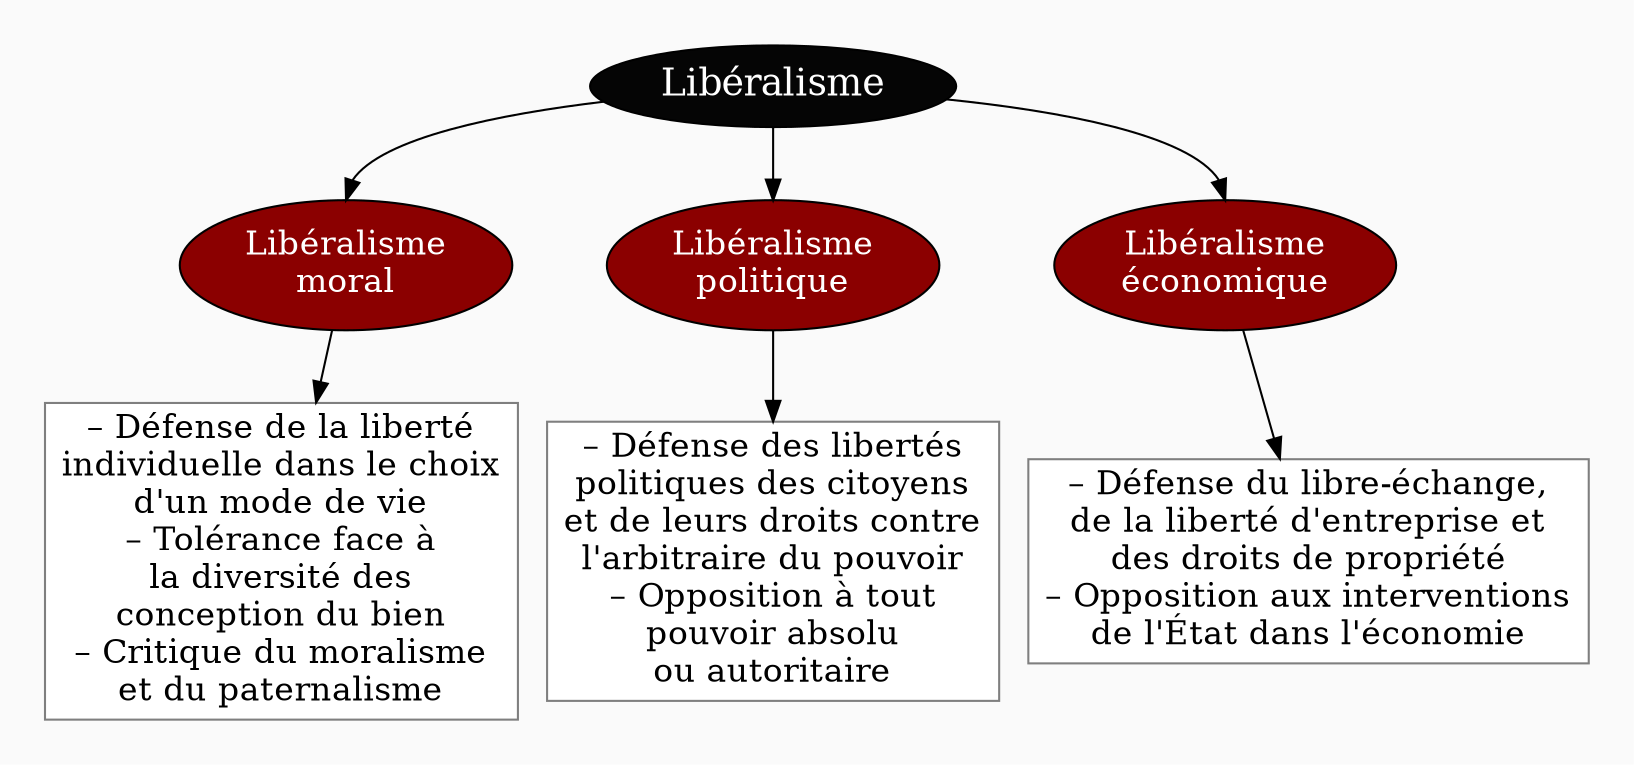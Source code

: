 digraph G {
// Template : diagram
// Usage : 
//rankdir=LR
splines=true
//splines=curved
bgcolor=grey98
pad=0.3
style=filled
edge[minlen=4]
node[style=filled, fontcolor=white]
ranksep=0.1
nodesep=0.2

// NIVEAU 1
node[fillcolor=grey2, fontsize=18]
a1[label="Libéralisme"]

// NIVEAU 2
node[fillcolor=red4, fontsize=16]
a1->{
b1[label="Libéralisme
moral"]    
b2[label="Libéralisme
politique"]
b3[label="Libéralisme
économique"]
}[headport=n]

// {rank=same;b1->b2[style=invis,minlen=7]}

node[fontcolor=black]
// NIVEAU 3 (sans intermédiaire)
node [shape=box, fillcolor=white, color=grey50]
// c1[label=""]
b1->c1
c1[label="– Défense de la liberté
individuelle dans le choix
d'un mode de vie
– Tolérance face à
la diversité des
conception du bien
– Critique du moralisme
et du paternalisme"]
b2->c2
c2[label="– Défense des libertés
politiques des citoyens
et de leurs droits contre
l'arbitraire du pouvoir
– Opposition à tout
pouvoir absolu
ou autoritaire"]
b3->c3
c3[label="– Défense du libre-échange,
de la liberté d'entreprise et
des droits de propriété
– Opposition aux interventions
de l'État dans l'économie"]

// INTERMÉDIAIRE AVANT NIVEAU 3
node[fillcolor=grey78, shape=oval]
// [arrowhead=none]
// bc1[label=""]

// NIVEAU 3 (avec intermédiaire)
node[fillcolor=white, shape=box, color=grey50]
// c1[label=""]

// NIVEAU 4
node[style="filled,rounded", fillcolor=white, shape=box, color=grey50]
// d1[label=""]

// ÉTIQUETTES EN ROUGE
node[shape=plaintext, fontcolor=firebrick3, fillcolor=grey98]
// e1[label=< <B>= Titre</B><BR /><BR />Contenu<BR /> >]
// e1[label=""]
// ->e1[minlen=1, style=invis]

// REMARQUES EN BLEU
node[color=blue, shape=box, margin=0.07, fontcolor=black, fontsize=12, style="dashed", penwidth=0.6]
edge[color=blue, arrowhead="none", xlabel="", style="dashed", penwidth=0.6]
// r1[label=""]
// {rank=same;->r1}
// {rank=same;r1->[dir=back]}

}